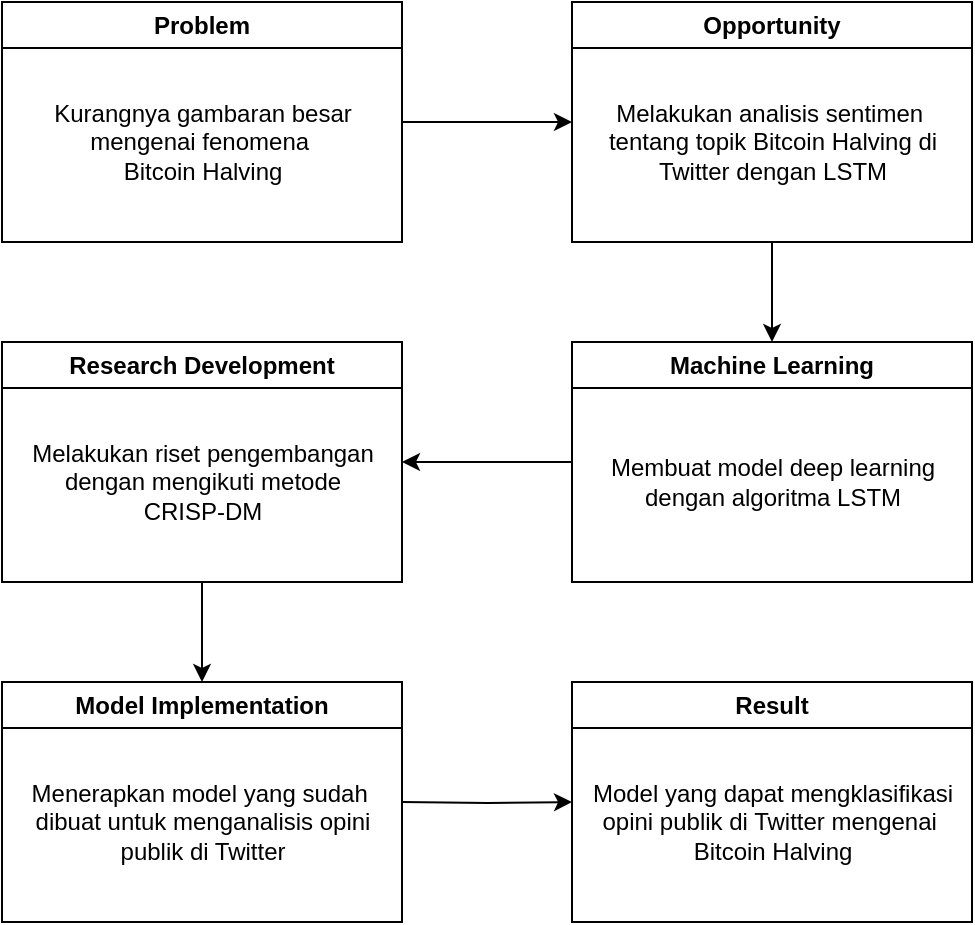 <mxfile version="24.0.7" type="github">
  <diagram name="Page-1" id="AWKUlrFxkT0d8Ofa7aTw">
    <mxGraphModel dx="880" dy="468" grid="1" gridSize="10" guides="1" tooltips="1" connect="1" arrows="1" fold="1" page="1" pageScale="1" pageWidth="850" pageHeight="1100" math="0" shadow="0">
      <root>
        <mxCell id="0" />
        <mxCell id="1" parent="0" />
        <mxCell id="0-B3ei6W1_u1cpuLkIyY-20" style="edgeStyle=orthogonalEdgeStyle;rounded=0;orthogonalLoop=1;jettySize=auto;html=1;exitX=1;exitY=0.5;exitDx=0;exitDy=0;entryX=0;entryY=0.5;entryDx=0;entryDy=0;" edge="1" parent="1" source="0-B3ei6W1_u1cpuLkIyY-1" target="0-B3ei6W1_u1cpuLkIyY-9">
          <mxGeometry relative="1" as="geometry" />
        </mxCell>
        <mxCell id="0-B3ei6W1_u1cpuLkIyY-1" value="Problem" style="swimlane;whiteSpace=wrap;html=1;" vertex="1" parent="1">
          <mxGeometry x="140" y="120" width="200" height="120" as="geometry" />
        </mxCell>
        <mxCell id="0-B3ei6W1_u1cpuLkIyY-8" value="Kurangnya gambaran besar&lt;div&gt;mengenai fenomena&amp;nbsp;&lt;/div&gt;&lt;div&gt;Bitcoin Halving&lt;/div&gt;" style="text;html=1;align=center;verticalAlign=middle;resizable=0;points=[];autosize=1;strokeColor=none;fillColor=none;" vertex="1" parent="0-B3ei6W1_u1cpuLkIyY-1">
          <mxGeometry x="15" y="40" width="170" height="60" as="geometry" />
        </mxCell>
        <mxCell id="0-B3ei6W1_u1cpuLkIyY-9" value="Opportunity" style="swimlane;whiteSpace=wrap;html=1;" vertex="1" parent="1">
          <mxGeometry x="425" y="120" width="200" height="120" as="geometry" />
        </mxCell>
        <mxCell id="0-B3ei6W1_u1cpuLkIyY-10" value="Melakukan analisis sentimen&amp;nbsp;&lt;div&gt;tentang topik Bitcoin Halving di&lt;/div&gt;&lt;div&gt;Twitter dengan LSTM&lt;/div&gt;" style="text;html=1;align=center;verticalAlign=middle;resizable=0;points=[];autosize=1;strokeColor=none;fillColor=none;" vertex="1" parent="0-B3ei6W1_u1cpuLkIyY-9">
          <mxGeometry x="5" y="40" width="190" height="60" as="geometry" />
        </mxCell>
        <mxCell id="0-B3ei6W1_u1cpuLkIyY-22" style="edgeStyle=orthogonalEdgeStyle;rounded=0;orthogonalLoop=1;jettySize=auto;html=1;exitX=0;exitY=0.5;exitDx=0;exitDy=0;entryX=1;entryY=0.5;entryDx=0;entryDy=0;" edge="1" parent="1" source="0-B3ei6W1_u1cpuLkIyY-11" target="0-B3ei6W1_u1cpuLkIyY-13">
          <mxGeometry relative="1" as="geometry" />
        </mxCell>
        <mxCell id="0-B3ei6W1_u1cpuLkIyY-11" value="Machine Learning" style="swimlane;whiteSpace=wrap;html=1;startSize=23;" vertex="1" parent="1">
          <mxGeometry x="425" y="290" width="200" height="120" as="geometry" />
        </mxCell>
        <mxCell id="0-B3ei6W1_u1cpuLkIyY-12" value="Membuat model deep learning&lt;div&gt;dengan algoritma LSTM&lt;/div&gt;" style="text;html=1;align=center;verticalAlign=middle;resizable=0;points=[];autosize=1;strokeColor=none;fillColor=none;" vertex="1" parent="0-B3ei6W1_u1cpuLkIyY-11">
          <mxGeometry x="5" y="50" width="190" height="40" as="geometry" />
        </mxCell>
        <mxCell id="0-B3ei6W1_u1cpuLkIyY-23" style="edgeStyle=orthogonalEdgeStyle;rounded=0;orthogonalLoop=1;jettySize=auto;html=1;exitX=0.5;exitY=1;exitDx=0;exitDy=0;entryX=0.5;entryY=0;entryDx=0;entryDy=0;" edge="1" parent="1" source="0-B3ei6W1_u1cpuLkIyY-13" target="0-B3ei6W1_u1cpuLkIyY-15">
          <mxGeometry relative="1" as="geometry" />
        </mxCell>
        <mxCell id="0-B3ei6W1_u1cpuLkIyY-13" value="Research Development" style="swimlane;whiteSpace=wrap;html=1;" vertex="1" parent="1">
          <mxGeometry x="140" y="290" width="200" height="120" as="geometry" />
        </mxCell>
        <mxCell id="0-B3ei6W1_u1cpuLkIyY-14" value="Melakukan riset pengembangan&lt;div&gt;dengan mengikuti metode&lt;/div&gt;&lt;div&gt;CRISP-DM&lt;/div&gt;" style="text;html=1;align=center;verticalAlign=middle;resizable=0;points=[];autosize=1;strokeColor=none;fillColor=none;" vertex="1" parent="0-B3ei6W1_u1cpuLkIyY-13">
          <mxGeometry x="5" y="40" width="190" height="60" as="geometry" />
        </mxCell>
        <mxCell id="0-B3ei6W1_u1cpuLkIyY-26" value="" style="edgeStyle=orthogonalEdgeStyle;rounded=0;orthogonalLoop=1;jettySize=auto;html=1;entryX=0;entryY=0.5;entryDx=0;entryDy=0;" edge="1" parent="1" target="0-B3ei6W1_u1cpuLkIyY-17">
          <mxGeometry relative="1" as="geometry">
            <mxPoint x="340" y="520" as="sourcePoint" />
            <mxPoint x="490" y="570" as="targetPoint" />
          </mxGeometry>
        </mxCell>
        <mxCell id="0-B3ei6W1_u1cpuLkIyY-15" value="Model Implementation" style="swimlane;whiteSpace=wrap;html=1;" vertex="1" parent="1">
          <mxGeometry x="140" y="460" width="200" height="120" as="geometry" />
        </mxCell>
        <mxCell id="0-B3ei6W1_u1cpuLkIyY-16" value="Menerapkan model yang sudah&amp;nbsp;&lt;div&gt;dibuat untuk menganalisis opini&lt;/div&gt;&lt;div&gt;publik di Twitter&lt;/div&gt;" style="text;html=1;align=center;verticalAlign=middle;resizable=0;points=[];autosize=1;strokeColor=none;fillColor=none;" vertex="1" parent="0-B3ei6W1_u1cpuLkIyY-15">
          <mxGeometry x="5" y="40" width="190" height="60" as="geometry" />
        </mxCell>
        <mxCell id="0-B3ei6W1_u1cpuLkIyY-17" value="Result" style="swimlane;whiteSpace=wrap;html=1;" vertex="1" parent="1">
          <mxGeometry x="425" y="460" width="200" height="120" as="geometry" />
        </mxCell>
        <mxCell id="0-B3ei6W1_u1cpuLkIyY-18" value="Model yang dapat mengklasifikasi&lt;div&gt;opini publik di Twitter mengenai&amp;nbsp;&lt;/div&gt;&lt;div&gt;Bitcoin Halving&lt;/div&gt;" style="text;html=1;align=center;verticalAlign=middle;resizable=0;points=[];autosize=1;strokeColor=none;fillColor=none;" vertex="1" parent="0-B3ei6W1_u1cpuLkIyY-17">
          <mxGeometry y="40" width="200" height="60" as="geometry" />
        </mxCell>
        <mxCell id="0-B3ei6W1_u1cpuLkIyY-21" style="edgeStyle=orthogonalEdgeStyle;rounded=0;orthogonalLoop=1;jettySize=auto;html=1;entryX=0.5;entryY=0;entryDx=0;entryDy=0;exitX=0.5;exitY=1;exitDx=0;exitDy=0;" edge="1" parent="1" source="0-B3ei6W1_u1cpuLkIyY-9" target="0-B3ei6W1_u1cpuLkIyY-11">
          <mxGeometry relative="1" as="geometry">
            <mxPoint x="520" y="240" as="sourcePoint" />
          </mxGeometry>
        </mxCell>
      </root>
    </mxGraphModel>
  </diagram>
</mxfile>
